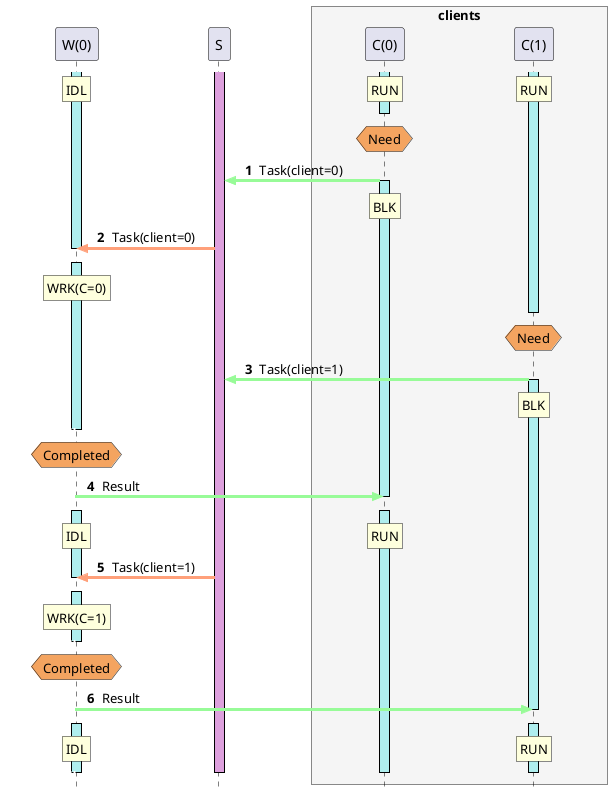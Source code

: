 @startuml
hide unlinked
autonumber " <b>#</b> "
skinparam style strictuml
skinparam shadowing false
skinparam linelineStrategy solid
skinparam sequence {
ArrowThickness 3
ActorBorderColor Black
LifeLineBorderColor Black
LifeLineBackgroundColor Black
ParticipantBorderColor Black
}
skinparam ControlBorderColor White
skinparam ControlBackgroundColor White
skinparam ParticipantPadding 50
skinparam BoxPadding 25
participant "W(0)" as A0 order 10100
participant "S" as A1 order 110200
box "clients" #WhiteSmoke
participant "C(0)" as A2 order 210300
participant "C(1)" as A3 order 220400
activate A0 #PaleTurquoise
activate A1 #Plum
activate A2 #PaleTurquoise
activate A3 #PaleTurquoise
rnote over A0 : IDL
/ rnote over A2 : RUN
/ rnote over A3 : RUN
autonumber stop
[<[#White]-- A0
autonumber resume
deactivate A2
hnote over A2 #SandyBrown: Need
A2 -[#PaleGreen]> A1 : Task(client=0)
activate A2 #PaleTurquoise
rnote over A2 : BLK
A1 -[#LightSalmon]> A0 : Task(client=0)
deactivate A0
autonumber stop
[<[#White]-- A0
autonumber resume
activate A0 #PaleTurquoise
rnote over A0 : WRK(C=0)
autonumber stop
[<[#White]-- A0
autonumber resume
deactivate A3
hnote over A3 #SandyBrown: Need
A3 -[#PaleGreen]> A1 : Task(client=1)
activate A3 #PaleTurquoise
rnote over A3 : BLK
autonumber stop
[<[#White]-- A0
autonumber resume
deactivate A0
hnote over A0 #SandyBrown: Completed
A0 -[#PaleGreen]> A2 : Result
deactivate A2
autonumber stop
[<[#White]-- A0
autonumber resume
activate A0 #PaleTurquoise
activate A2 #PaleTurquoise
rnote over A0 : IDL
/ rnote over A2 : RUN
A1 -[#LightSalmon]> A0 : Task(client=1)
deactivate A0
autonumber stop
[<[#White]-- A0
autonumber resume
activate A0 #PaleTurquoise
rnote over A0 : WRK(C=1)
autonumber stop
[<[#White]-- A0
autonumber resume
deactivate A0
hnote over A0 #SandyBrown: Completed
A0 -[#PaleGreen]> A3 : Result
deactivate A3
autonumber stop
[<[#White]-- A0
autonumber resume
activate A3 #PaleTurquoise
activate A0 #PaleTurquoise
rnote over A3 : RUN
/ rnote over A0 : IDL
autonumber stop
[<[#White]-- A0
autonumber resume
deactivate A0
deactivate A1
deactivate A2
deactivate A3
@enduml
